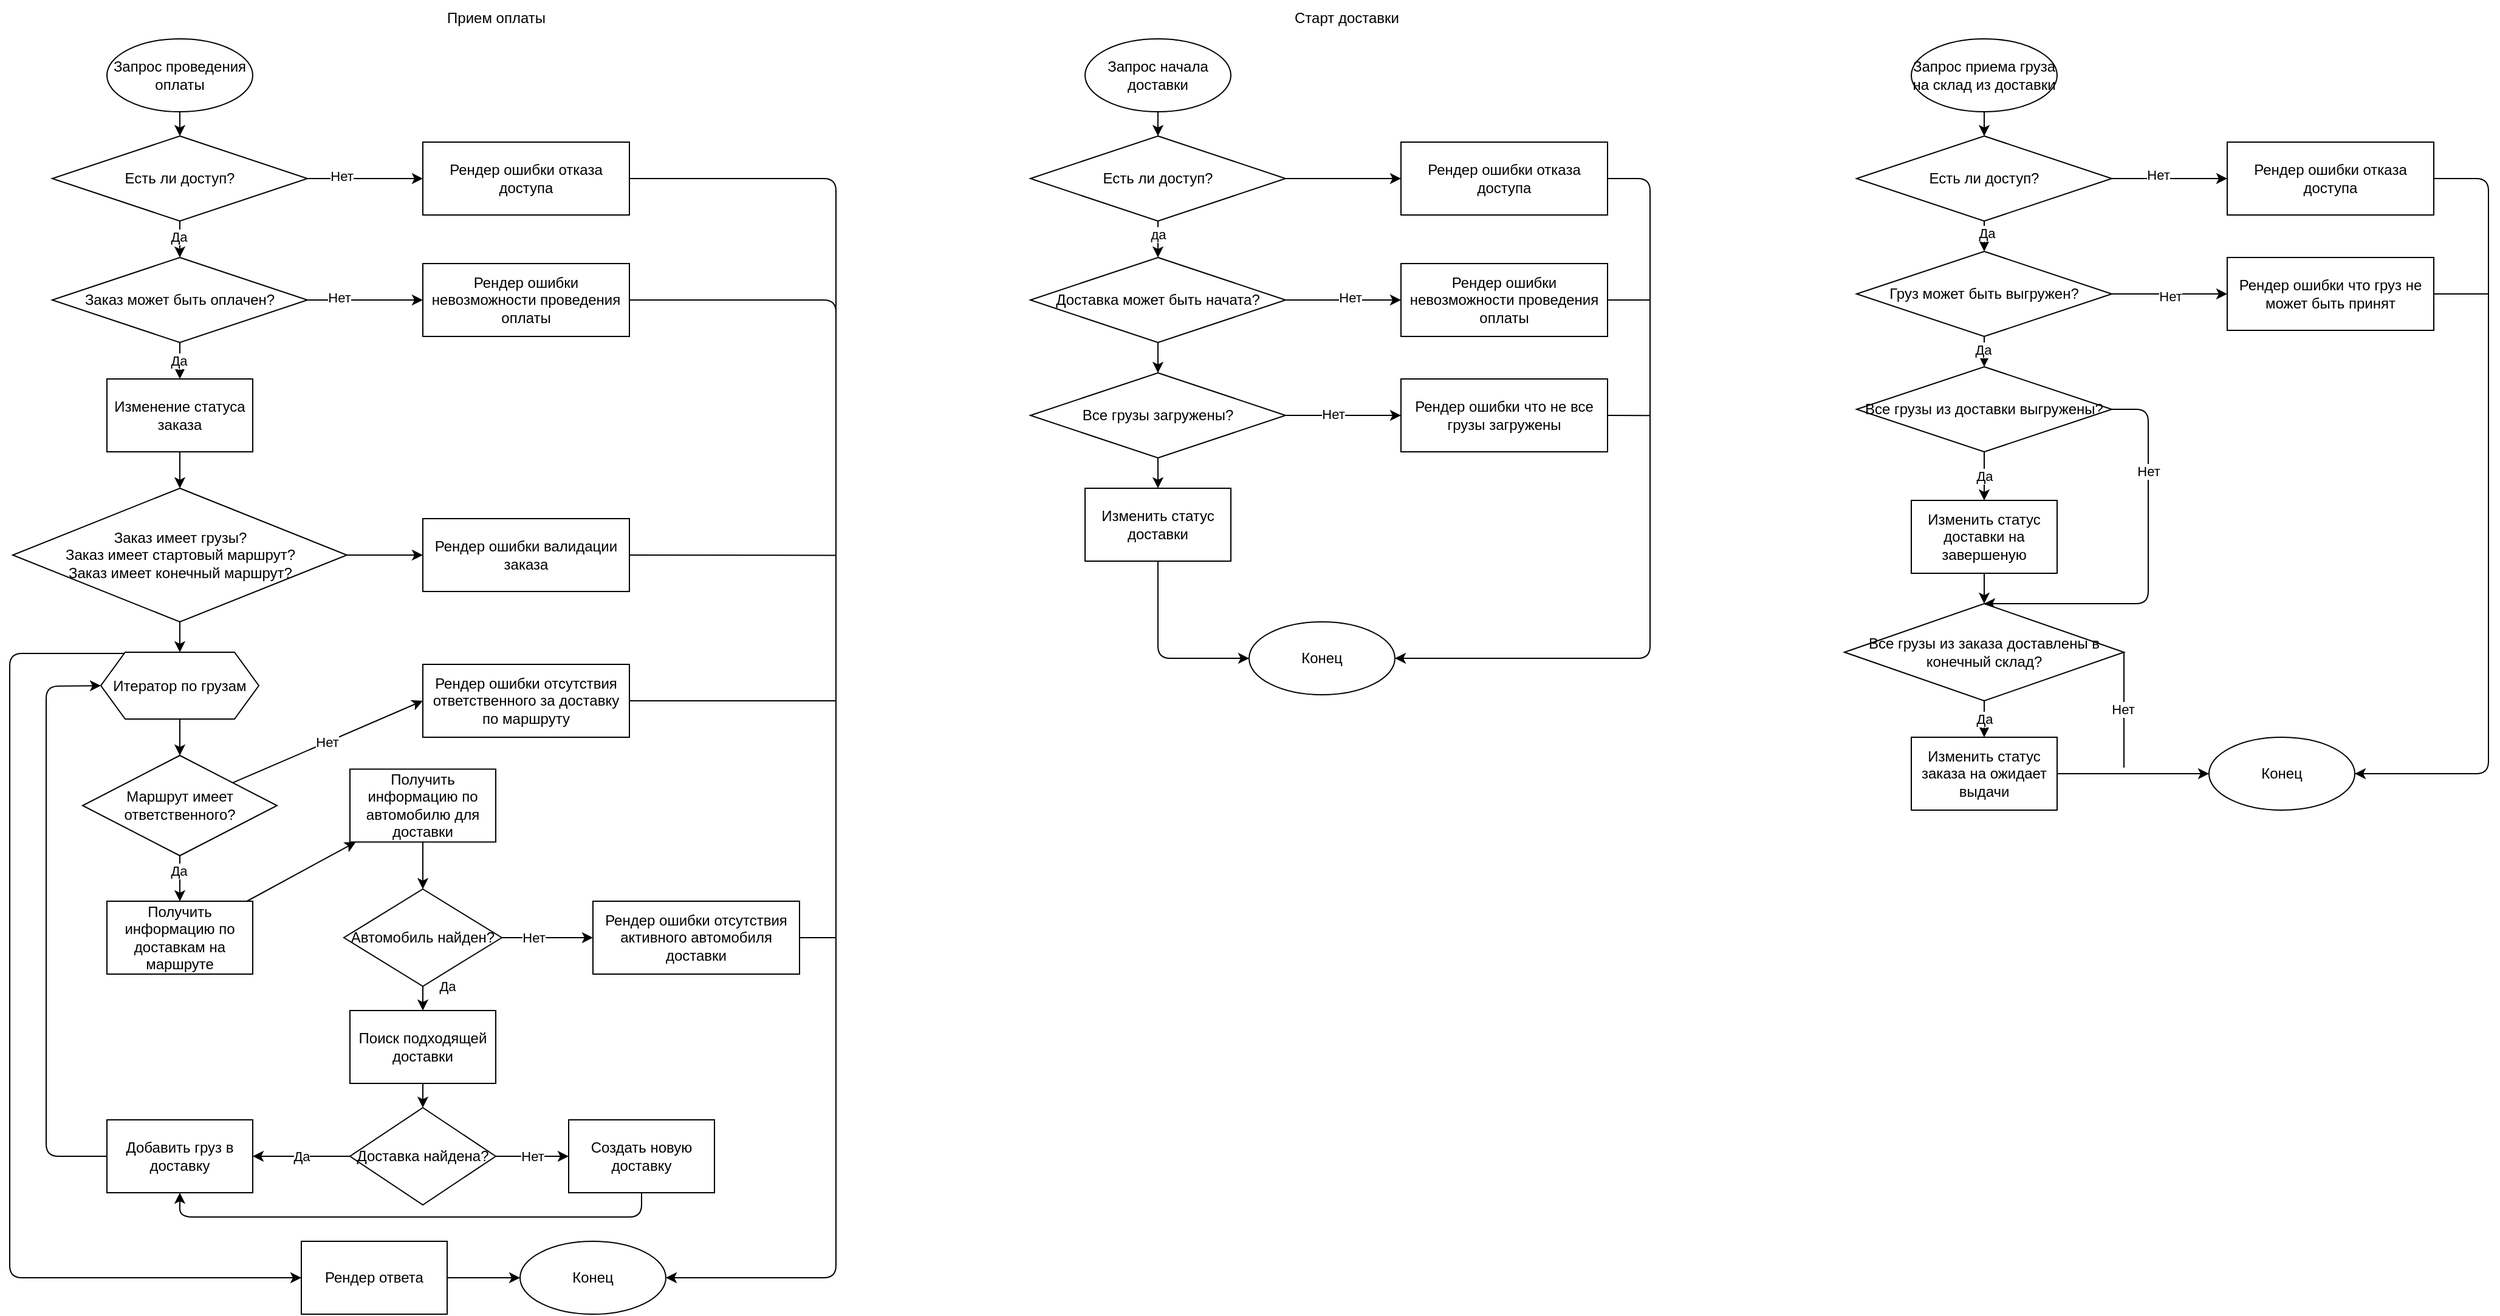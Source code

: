 <mxfile>
    <diagram id="8KB6YMQAkkgc4JgXTkol" name="Страница — 1">
        <mxGraphModel dx="1489" dy="953" grid="1" gridSize="10" guides="1" tooltips="1" connect="1" arrows="1" fold="1" page="1" pageScale="1" pageWidth="827" pageHeight="1169" math="0" shadow="0">
            <root>
                <mxCell id="0"/>
                <mxCell id="1" parent="0"/>
                <mxCell id="4" value="" style="edgeStyle=none;html=1;" edge="1" parent="1" source="2" target="3">
                    <mxGeometry relative="1" as="geometry"/>
                </mxCell>
                <mxCell id="2" value="Запрос проведения оплаты" style="ellipse;whiteSpace=wrap;html=1;" vertex="1" parent="1">
                    <mxGeometry x="160" y="40" width="120" height="60" as="geometry"/>
                </mxCell>
                <mxCell id="6" value="" style="edgeStyle=none;html=1;" edge="1" parent="1" source="3" target="5">
                    <mxGeometry relative="1" as="geometry"/>
                </mxCell>
                <mxCell id="9" value="Да" style="edgeLabel;html=1;align=center;verticalAlign=middle;resizable=0;points=[];" vertex="1" connectable="0" parent="6">
                    <mxGeometry x="-0.136" y="-1" relative="1" as="geometry">
                        <mxPoint as="offset"/>
                    </mxGeometry>
                </mxCell>
                <mxCell id="62" value="" style="edgeStyle=none;html=1;" edge="1" parent="1" source="3" target="61">
                    <mxGeometry relative="1" as="geometry"/>
                </mxCell>
                <mxCell id="80" value="Нет" style="edgeLabel;html=1;align=center;verticalAlign=middle;resizable=0;points=[];" vertex="1" connectable="0" parent="62">
                    <mxGeometry x="-0.418" y="2" relative="1" as="geometry">
                        <mxPoint as="offset"/>
                    </mxGeometry>
                </mxCell>
                <mxCell id="3" value="Есть ли доступ?" style="rhombus;whiteSpace=wrap;html=1;" vertex="1" parent="1">
                    <mxGeometry x="115" y="120" width="210" height="70" as="geometry"/>
                </mxCell>
                <mxCell id="8" value="" style="edgeStyle=none;html=1;" edge="1" parent="1" source="5" target="7">
                    <mxGeometry relative="1" as="geometry"/>
                </mxCell>
                <mxCell id="10" value="Да" style="edgeLabel;html=1;align=center;verticalAlign=middle;resizable=0;points=[];" vertex="1" connectable="0" parent="8">
                    <mxGeometry x="0.012" y="-1" relative="1" as="geometry">
                        <mxPoint as="offset"/>
                    </mxGeometry>
                </mxCell>
                <mxCell id="56" value="" style="edgeStyle=none;html=1;" edge="1" parent="1" source="5" target="54">
                    <mxGeometry relative="1" as="geometry"/>
                </mxCell>
                <mxCell id="81" value="Нет" style="edgeLabel;html=1;align=center;verticalAlign=middle;resizable=0;points=[];" vertex="1" connectable="0" parent="56">
                    <mxGeometry x="-0.455" y="2" relative="1" as="geometry">
                        <mxPoint as="offset"/>
                    </mxGeometry>
                </mxCell>
                <mxCell id="5" value="Заказ может быть оплачен?" style="rhombus;whiteSpace=wrap;html=1;" vertex="1" parent="1">
                    <mxGeometry x="115" y="220" width="210" height="70" as="geometry"/>
                </mxCell>
                <mxCell id="12" value="" style="edgeStyle=none;html=1;" edge="1" parent="1" source="7" target="11">
                    <mxGeometry relative="1" as="geometry"/>
                </mxCell>
                <mxCell id="7" value="Изменение статуса заказа" style="whiteSpace=wrap;html=1;" vertex="1" parent="1">
                    <mxGeometry x="160" y="320" width="120" height="60" as="geometry"/>
                </mxCell>
                <mxCell id="46" style="edgeStyle=none;html=1;entryX=0.5;entryY=0;entryDx=0;entryDy=0;" edge="1" parent="1" source="11" target="15">
                    <mxGeometry relative="1" as="geometry"/>
                </mxCell>
                <mxCell id="55" value="" style="edgeStyle=none;html=1;" edge="1" parent="1" source="11" target="53">
                    <mxGeometry relative="1" as="geometry"/>
                </mxCell>
                <mxCell id="11" value="Заказ имеет грузы?&lt;div&gt;Заказ имеет стартовый маршрут?&lt;/div&gt;&lt;div&gt;Заказ имеет конечный маршрут?&lt;/div&gt;" style="rhombus;whiteSpace=wrap;html=1;" vertex="1" parent="1">
                    <mxGeometry x="82.5" y="410" width="275" height="110" as="geometry"/>
                </mxCell>
                <mxCell id="17" value="" style="edgeStyle=none;html=1;" edge="1" parent="1" source="15" target="16">
                    <mxGeometry relative="1" as="geometry"/>
                </mxCell>
                <mxCell id="48" value="" style="edgeStyle=none;html=1;entryX=0;entryY=0.5;entryDx=0;entryDy=0;exitX=0.153;exitY=0.019;exitDx=0;exitDy=0;exitPerimeter=0;" edge="1" parent="1" source="15" target="47">
                    <mxGeometry relative="1" as="geometry">
                        <mxPoint x="329.999" y="572.583" as="sourcePoint"/>
                        <mxPoint x="689.793" y="641.25" as="targetPoint"/>
                        <Array as="points">
                            <mxPoint x="80" y="546"/>
                            <mxPoint x="80" y="1060"/>
                        </Array>
                    </mxGeometry>
                </mxCell>
                <mxCell id="15" value="Итератор по грузам" style="shape=hexagon;perimeter=hexagonPerimeter2;whiteSpace=wrap;html=1;fixedSize=1;" vertex="1" parent="1">
                    <mxGeometry x="155" y="545" width="130" height="55" as="geometry"/>
                </mxCell>
                <mxCell id="28" value="" style="edgeStyle=none;html=1;" edge="1" parent="1" source="16" target="27">
                    <mxGeometry relative="1" as="geometry"/>
                </mxCell>
                <mxCell id="68" value="Да" style="edgeLabel;html=1;align=center;verticalAlign=middle;resizable=0;points=[];" vertex="1" connectable="0" parent="28">
                    <mxGeometry x="-0.337" y="-1" relative="1" as="geometry">
                        <mxPoint as="offset"/>
                    </mxGeometry>
                </mxCell>
                <mxCell id="66" style="edgeStyle=none;html=1;entryX=0;entryY=0.5;entryDx=0;entryDy=0;" edge="1" parent="1" source="16" target="65">
                    <mxGeometry relative="1" as="geometry"/>
                </mxCell>
                <mxCell id="67" value="Нет" style="edgeLabel;html=1;align=center;verticalAlign=middle;resizable=0;points=[];" vertex="1" connectable="0" parent="66">
                    <mxGeometry x="-0.006" relative="1" as="geometry">
                        <mxPoint as="offset"/>
                    </mxGeometry>
                </mxCell>
                <mxCell id="16" value="Маршрут имеет ответственного?" style="rhombus;whiteSpace=wrap;html=1;" vertex="1" parent="1">
                    <mxGeometry x="140" y="630" width="160" height="82.5" as="geometry"/>
                </mxCell>
                <mxCell id="26" style="edgeStyle=none;html=1;entryX=0;entryY=0.5;entryDx=0;entryDy=0;" edge="1" parent="1" source="24" target="15">
                    <mxGeometry relative="1" as="geometry">
                        <Array as="points">
                            <mxPoint x="110" y="960"/>
                            <mxPoint x="110" y="573"/>
                        </Array>
                    </mxGeometry>
                </mxCell>
                <mxCell id="24" value="Добавить груз в доставку" style="whiteSpace=wrap;html=1;" vertex="1" parent="1">
                    <mxGeometry x="160" y="930" width="120" height="60" as="geometry"/>
                </mxCell>
                <mxCell id="30" value="" style="edgeStyle=none;html=1;" edge="1" parent="1" source="27" target="29">
                    <mxGeometry relative="1" as="geometry"/>
                </mxCell>
                <mxCell id="27" value="Получить информацию по доставкам на маршруте" style="whiteSpace=wrap;html=1;" vertex="1" parent="1">
                    <mxGeometry x="160" y="750" width="120" height="60" as="geometry"/>
                </mxCell>
                <mxCell id="32" value="" style="edgeStyle=none;html=1;" edge="1" parent="1" source="29" target="31">
                    <mxGeometry relative="1" as="geometry"/>
                </mxCell>
                <mxCell id="29" value="Получить информацию по автомобилю для доставки" style="whiteSpace=wrap;html=1;" vertex="1" parent="1">
                    <mxGeometry x="360" y="641.25" width="120" height="60" as="geometry"/>
                </mxCell>
                <mxCell id="36" value="Да" style="edgeStyle=none;html=1;" edge="1" parent="1" source="31" target="35">
                    <mxGeometry x="-1" y="20" relative="1" as="geometry">
                        <mxPoint as="offset"/>
                    </mxGeometry>
                </mxCell>
                <mxCell id="57" value="" style="edgeStyle=none;html=1;" edge="1" parent="1" source="31" target="52">
                    <mxGeometry relative="1" as="geometry"/>
                </mxCell>
                <mxCell id="64" value="Нет" style="edgeLabel;html=1;align=center;verticalAlign=middle;resizable=0;points=[];" vertex="1" connectable="0" parent="57">
                    <mxGeometry x="-0.318" relative="1" as="geometry">
                        <mxPoint as="offset"/>
                    </mxGeometry>
                </mxCell>
                <mxCell id="31" value="Автомобиль найден?" style="rhombus;whiteSpace=wrap;html=1;" vertex="1" parent="1">
                    <mxGeometry x="355" y="740" width="130" height="80" as="geometry"/>
                </mxCell>
                <mxCell id="38" value="" style="edgeStyle=none;html=1;" edge="1" parent="1" source="35" target="37">
                    <mxGeometry relative="1" as="geometry"/>
                </mxCell>
                <mxCell id="35" value="Поиск подходящей доставки" style="whiteSpace=wrap;html=1;" vertex="1" parent="1">
                    <mxGeometry x="360" y="840" width="120" height="60" as="geometry"/>
                </mxCell>
                <mxCell id="41" value="Да" style="edgeStyle=none;html=1;entryX=1;entryY=0.5;entryDx=0;entryDy=0;" edge="1" parent="1" source="37" target="24">
                    <mxGeometry relative="1" as="geometry"/>
                </mxCell>
                <mxCell id="43" value="Нет" style="edgeStyle=none;html=1;" edge="1" parent="1" source="37" target="42">
                    <mxGeometry relative="1" as="geometry"/>
                </mxCell>
                <mxCell id="37" value="Доставка найдена?" style="rhombus;whiteSpace=wrap;html=1;" vertex="1" parent="1">
                    <mxGeometry x="360" y="920" width="120" height="80" as="geometry"/>
                </mxCell>
                <mxCell id="44" style="edgeStyle=none;html=1;entryX=0.5;entryY=1;entryDx=0;entryDy=0;" edge="1" parent="1" source="42" target="24">
                    <mxGeometry relative="1" as="geometry">
                        <Array as="points">
                            <mxPoint x="600" y="1010"/>
                            <mxPoint x="220" y="1010"/>
                        </Array>
                    </mxGeometry>
                </mxCell>
                <mxCell id="42" value="Создать новую доставку" style="whiteSpace=wrap;html=1;" vertex="1" parent="1">
                    <mxGeometry x="540" y="930" width="120" height="60" as="geometry"/>
                </mxCell>
                <mxCell id="51" value="" style="edgeStyle=none;html=1;" edge="1" parent="1" source="47" target="50">
                    <mxGeometry relative="1" as="geometry"/>
                </mxCell>
                <mxCell id="47" value="Рендер ответа" style="whiteSpace=wrap;html=1;" vertex="1" parent="1">
                    <mxGeometry x="320" y="1030" width="120" height="60" as="geometry"/>
                </mxCell>
                <mxCell id="50" value="Конец" style="ellipse;whiteSpace=wrap;html=1;" vertex="1" parent="1">
                    <mxGeometry x="500" y="1030" width="120" height="60" as="geometry"/>
                </mxCell>
                <mxCell id="59" style="edgeStyle=none;html=1;exitX=1;exitY=0.5;exitDx=0;exitDy=0;endArrow=none;endFill=0;" edge="1" parent="1" source="52">
                    <mxGeometry relative="1" as="geometry">
                        <mxPoint x="760" y="780" as="targetPoint"/>
                    </mxGeometry>
                </mxCell>
                <mxCell id="52" value="Рендер ошибки отсутствия активного автомобиля доставки" style="whiteSpace=wrap;html=1;" vertex="1" parent="1">
                    <mxGeometry x="560" y="750" width="170" height="60" as="geometry"/>
                </mxCell>
                <mxCell id="60" style="edgeStyle=none;html=1;exitX=1;exitY=0.5;exitDx=0;exitDy=0;endArrow=none;endFill=0;" edge="1" parent="1" source="53">
                    <mxGeometry relative="1" as="geometry">
                        <mxPoint x="760" y="465.243" as="targetPoint"/>
                    </mxGeometry>
                </mxCell>
                <mxCell id="53" value="Рендер ошибки валидации заказа" style="whiteSpace=wrap;html=1;" vertex="1" parent="1">
                    <mxGeometry x="420" y="435" width="170" height="60" as="geometry"/>
                </mxCell>
                <mxCell id="58" style="edgeStyle=none;html=1;entryX=1;entryY=0.5;entryDx=0;entryDy=0;" edge="1" parent="1" source="54" target="50">
                    <mxGeometry relative="1" as="geometry">
                        <Array as="points">
                            <mxPoint x="760" y="255"/>
                            <mxPoint x="760" y="1060"/>
                        </Array>
                    </mxGeometry>
                </mxCell>
                <mxCell id="54" value="Рендер ошибки невозможности проведения оплаты" style="whiteSpace=wrap;html=1;" vertex="1" parent="1">
                    <mxGeometry x="420" y="225" width="170" height="60" as="geometry"/>
                </mxCell>
                <mxCell id="63" style="edgeStyle=none;html=1;endArrow=none;endFill=0;" edge="1" parent="1" source="61">
                    <mxGeometry relative="1" as="geometry">
                        <mxPoint x="760" y="270" as="targetPoint"/>
                        <Array as="points">
                            <mxPoint x="760" y="155"/>
                        </Array>
                    </mxGeometry>
                </mxCell>
                <mxCell id="61" value="Рендер ошибки отказа доступа" style="whiteSpace=wrap;html=1;" vertex="1" parent="1">
                    <mxGeometry x="420" y="125" width="170" height="60" as="geometry"/>
                </mxCell>
                <mxCell id="69" style="edgeStyle=none;html=1;endArrow=none;endFill=0;" edge="1" parent="1" source="65">
                    <mxGeometry relative="1" as="geometry">
                        <mxPoint x="760.0" y="585" as="targetPoint"/>
                    </mxGeometry>
                </mxCell>
                <mxCell id="65" value="Рендер ошибки отсутствия ответственного за доставку по маршруту" style="whiteSpace=wrap;html=1;" vertex="1" parent="1">
                    <mxGeometry x="420" y="555" width="170" height="60" as="geometry"/>
                </mxCell>
                <mxCell id="75" value="" style="edgeStyle=none;html=1;" edge="1" parent="1" source="70" target="71">
                    <mxGeometry relative="1" as="geometry"/>
                </mxCell>
                <mxCell id="70" value="Запрос начала доставки" style="ellipse;whiteSpace=wrap;html=1;" vertex="1" parent="1">
                    <mxGeometry x="965" y="40" width="120" height="60" as="geometry"/>
                </mxCell>
                <mxCell id="76" value="" style="edgeStyle=none;html=1;" edge="1" parent="1" source="71" target="74">
                    <mxGeometry relative="1" as="geometry"/>
                </mxCell>
                <mxCell id="77" value="" style="edgeStyle=none;html=1;" edge="1" parent="1" source="71" target="72">
                    <mxGeometry relative="1" as="geometry"/>
                </mxCell>
                <mxCell id="82" value="да" style="edgeLabel;html=1;align=center;verticalAlign=middle;resizable=0;points=[];" vertex="1" connectable="0" parent="77">
                    <mxGeometry x="-0.263" relative="1" as="geometry">
                        <mxPoint as="offset"/>
                    </mxGeometry>
                </mxCell>
                <mxCell id="71" value="Есть ли доступ?" style="rhombus;whiteSpace=wrap;html=1;" vertex="1" parent="1">
                    <mxGeometry x="920" y="120" width="210" height="70" as="geometry"/>
                </mxCell>
                <mxCell id="78" value="" style="edgeStyle=none;html=1;" edge="1" parent="1" source="72" target="73">
                    <mxGeometry relative="1" as="geometry"/>
                </mxCell>
                <mxCell id="79" value="Нет" style="edgeLabel;html=1;align=center;verticalAlign=middle;resizable=0;points=[];" vertex="1" connectable="0" parent="78">
                    <mxGeometry x="0.121" y="2" relative="1" as="geometry">
                        <mxPoint as="offset"/>
                    </mxGeometry>
                </mxCell>
                <mxCell id="84" value="" style="edgeStyle=none;html=1;" edge="1" parent="1" source="72" target="83">
                    <mxGeometry relative="1" as="geometry"/>
                </mxCell>
                <mxCell id="72" value="Доставка может быть начата?" style="rhombus;whiteSpace=wrap;html=1;" vertex="1" parent="1">
                    <mxGeometry x="920" y="220" width="210" height="70" as="geometry"/>
                </mxCell>
                <mxCell id="95" style="edgeStyle=none;html=1;endArrow=none;endFill=0;" edge="1" parent="1" source="73">
                    <mxGeometry relative="1" as="geometry">
                        <mxPoint x="1430.0" y="255" as="targetPoint"/>
                    </mxGeometry>
                </mxCell>
                <mxCell id="73" value="Рендер ошибки невозможности проведения оплаты" style="whiteSpace=wrap;html=1;" vertex="1" parent="1">
                    <mxGeometry x="1225" y="225" width="170" height="60" as="geometry"/>
                </mxCell>
                <mxCell id="94" style="edgeStyle=none;html=1;exitX=1;exitY=0.5;exitDx=0;exitDy=0;entryX=1;entryY=0.5;entryDx=0;entryDy=0;" edge="1" parent="1" source="74" target="92">
                    <mxGeometry relative="1" as="geometry">
                        <Array as="points">
                            <mxPoint x="1430" y="155"/>
                            <mxPoint x="1430" y="550"/>
                        </Array>
                    </mxGeometry>
                </mxCell>
                <mxCell id="74" value="Рендер ошибки отказа доступа" style="whiteSpace=wrap;html=1;" vertex="1" parent="1">
                    <mxGeometry x="1225" y="125" width="170" height="60" as="geometry"/>
                </mxCell>
                <mxCell id="88" value="" style="edgeStyle=none;html=1;" edge="1" parent="1" source="83" target="87">
                    <mxGeometry relative="1" as="geometry"/>
                </mxCell>
                <mxCell id="89" value="Нет" style="edgeLabel;html=1;align=center;verticalAlign=middle;resizable=0;points=[];" vertex="1" connectable="0" parent="88">
                    <mxGeometry x="-0.189" y="1" relative="1" as="geometry">
                        <mxPoint as="offset"/>
                    </mxGeometry>
                </mxCell>
                <mxCell id="91" value="" style="edgeStyle=none;html=1;" edge="1" parent="1" source="83" target="90">
                    <mxGeometry relative="1" as="geometry"/>
                </mxCell>
                <mxCell id="83" value="Все грузы загружены?" style="rhombus;whiteSpace=wrap;html=1;" vertex="1" parent="1">
                    <mxGeometry x="920" y="315" width="210" height="70" as="geometry"/>
                </mxCell>
                <mxCell id="96" style="edgeStyle=none;html=1;exitX=1;exitY=0.5;exitDx=0;exitDy=0;endArrow=none;endFill=0;" edge="1" parent="1" source="87">
                    <mxGeometry relative="1" as="geometry">
                        <mxPoint x="1430.0" y="350.182" as="targetPoint"/>
                    </mxGeometry>
                </mxCell>
                <mxCell id="87" value="Рендер ошибки что не все грузы загружены" style="whiteSpace=wrap;html=1;" vertex="1" parent="1">
                    <mxGeometry x="1225" y="320" width="170" height="60" as="geometry"/>
                </mxCell>
                <mxCell id="93" style="edgeStyle=none;html=1;entryX=0;entryY=0.5;entryDx=0;entryDy=0;" edge="1" parent="1" source="90" target="92">
                    <mxGeometry relative="1" as="geometry">
                        <Array as="points">
                            <mxPoint x="1025" y="550"/>
                        </Array>
                    </mxGeometry>
                </mxCell>
                <mxCell id="90" value="Изменить статус доставки" style="whiteSpace=wrap;html=1;" vertex="1" parent="1">
                    <mxGeometry x="965" y="410" width="120" height="60" as="geometry"/>
                </mxCell>
                <mxCell id="92" value="Конец" style="ellipse;whiteSpace=wrap;html=1;" vertex="1" parent="1">
                    <mxGeometry x="1100" y="520" width="120" height="60" as="geometry"/>
                </mxCell>
                <mxCell id="97" value="Старт доставки" style="text;html=1;align=center;verticalAlign=middle;resizable=0;points=[];autosize=1;strokeColor=none;fillColor=none;" vertex="1" parent="1">
                    <mxGeometry x="1125" y="8" width="110" height="30" as="geometry"/>
                </mxCell>
                <mxCell id="99" value="Прием оплаты" style="text;html=1;align=center;verticalAlign=middle;resizable=0;points=[];autosize=1;strokeColor=none;fillColor=none;" vertex="1" parent="1">
                    <mxGeometry x="425" y="8" width="110" height="30" as="geometry"/>
                </mxCell>
                <mxCell id="100" value="" style="edgeStyle=none;html=1;" edge="1" parent="1" source="101" target="103">
                    <mxGeometry relative="1" as="geometry"/>
                </mxCell>
                <mxCell id="101" value="Запрос приема груза на склад из доставки" style="ellipse;whiteSpace=wrap;html=1;" vertex="1" parent="1">
                    <mxGeometry x="1645" y="40" width="120" height="60" as="geometry"/>
                </mxCell>
                <mxCell id="102" value="" style="edgeStyle=none;html=1;" edge="1" parent="1" source="103" target="104">
                    <mxGeometry relative="1" as="geometry"/>
                </mxCell>
                <mxCell id="116" value="Нет" style="edgeLabel;html=1;align=center;verticalAlign=middle;resizable=0;points=[];" vertex="1" connectable="0" parent="102">
                    <mxGeometry x="-0.197" y="3" relative="1" as="geometry">
                        <mxPoint as="offset"/>
                    </mxGeometry>
                </mxCell>
                <mxCell id="106" value="" style="edgeStyle=none;html=1;" edge="1" parent="1" source="103" target="105">
                    <mxGeometry relative="1" as="geometry"/>
                </mxCell>
                <mxCell id="114" value="Да" style="edgeLabel;html=1;align=center;verticalAlign=middle;resizable=0;points=[];" vertex="1" connectable="0" parent="106">
                    <mxGeometry x="-0.232" y="2" relative="1" as="geometry">
                        <mxPoint as="offset"/>
                    </mxGeometry>
                </mxCell>
                <mxCell id="103" value="Есть ли доступ?" style="rhombus;whiteSpace=wrap;html=1;" vertex="1" parent="1">
                    <mxGeometry x="1600" y="120" width="210" height="70" as="geometry"/>
                </mxCell>
                <mxCell id="127" style="edgeStyle=none;html=1;entryX=1;entryY=0.5;entryDx=0;entryDy=0;" edge="1" parent="1" source="104" target="123">
                    <mxGeometry relative="1" as="geometry">
                        <Array as="points">
                            <mxPoint x="2120" y="155"/>
                            <mxPoint x="2120" y="645"/>
                        </Array>
                    </mxGeometry>
                </mxCell>
                <mxCell id="104" value="Рендер ошибки отказа доступа" style="whiteSpace=wrap;html=1;" vertex="1" parent="1">
                    <mxGeometry x="1905" y="125" width="170" height="60" as="geometry"/>
                </mxCell>
                <mxCell id="108" value="" style="edgeStyle=none;html=1;" edge="1" parent="1" source="105" target="107">
                    <mxGeometry relative="1" as="geometry"/>
                </mxCell>
                <mxCell id="115" value="Нет" style="edgeLabel;html=1;align=center;verticalAlign=middle;resizable=0;points=[];" vertex="1" connectable="0" parent="108">
                    <mxGeometry x="-0.005" y="-2" relative="1" as="geometry">
                        <mxPoint as="offset"/>
                    </mxGeometry>
                </mxCell>
                <mxCell id="110" value="" style="edgeStyle=none;html=1;" edge="1" parent="1" source="105" target="109">
                    <mxGeometry relative="1" as="geometry"/>
                </mxCell>
                <mxCell id="113" value="Да" style="edgeLabel;html=1;align=center;verticalAlign=middle;resizable=0;points=[];" vertex="1" connectable="0" parent="110">
                    <mxGeometry x="-0.171" y="-1" relative="1" as="geometry">
                        <mxPoint as="offset"/>
                    </mxGeometry>
                </mxCell>
                <mxCell id="105" value="Груз может быть выгружен?" style="rhombus;whiteSpace=wrap;html=1;" vertex="1" parent="1">
                    <mxGeometry x="1600" y="215" width="210" height="70" as="geometry"/>
                </mxCell>
                <mxCell id="128" style="edgeStyle=none;html=1;endArrow=none;endFill=0;" edge="1" parent="1" source="107">
                    <mxGeometry relative="1" as="geometry">
                        <mxPoint x="2120" y="250" as="targetPoint"/>
                    </mxGeometry>
                </mxCell>
                <mxCell id="107" value="Рендер ошибки что груз не может быть принят" style="whiteSpace=wrap;html=1;" vertex="1" parent="1">
                    <mxGeometry x="1905" y="220" width="170" height="60" as="geometry"/>
                </mxCell>
                <mxCell id="112" value="Да" style="edgeStyle=none;html=1;" edge="1" parent="1" source="109" target="111">
                    <mxGeometry relative="1" as="geometry"/>
                </mxCell>
                <mxCell id="119" style="edgeStyle=none;html=1;entryX=0.5;entryY=0;entryDx=0;entryDy=0;" edge="1" parent="1" source="109" target="117">
                    <mxGeometry relative="1" as="geometry">
                        <Array as="points">
                            <mxPoint x="1840" y="345"/>
                            <mxPoint x="1840" y="505"/>
                        </Array>
                    </mxGeometry>
                </mxCell>
                <mxCell id="120" value="Нет" style="edgeLabel;html=1;align=center;verticalAlign=middle;resizable=0;points=[];" vertex="1" connectable="0" parent="119">
                    <mxGeometry x="-0.505" relative="1" as="geometry">
                        <mxPoint as="offset"/>
                    </mxGeometry>
                </mxCell>
                <mxCell id="109" value="Все грузы из доставки выгружены?" style="rhombus;whiteSpace=wrap;html=1;" vertex="1" parent="1">
                    <mxGeometry x="1600" y="310" width="210" height="70" as="geometry"/>
                </mxCell>
                <mxCell id="118" value="" style="edgeStyle=none;html=1;" edge="1" parent="1" source="111" target="117">
                    <mxGeometry relative="1" as="geometry"/>
                </mxCell>
                <mxCell id="111" value="Изменить статус доставки на завершеную" style="whiteSpace=wrap;html=1;" vertex="1" parent="1">
                    <mxGeometry x="1645" y="420" width="120" height="60" as="geometry"/>
                </mxCell>
                <mxCell id="122" value="Да" style="edgeStyle=none;html=1;" edge="1" parent="1" source="117" target="121">
                    <mxGeometry relative="1" as="geometry"/>
                </mxCell>
                <mxCell id="125" style="edgeStyle=none;html=1;exitX=1;exitY=0.5;exitDx=0;exitDy=0;endArrow=none;endFill=0;" edge="1" parent="1" source="117">
                    <mxGeometry relative="1" as="geometry">
                        <mxPoint x="1820" y="640" as="targetPoint"/>
                    </mxGeometry>
                </mxCell>
                <mxCell id="126" value="Нет" style="edgeLabel;html=1;align=center;verticalAlign=middle;resizable=0;points=[];" vertex="1" connectable="0" parent="125">
                    <mxGeometry x="-0.019" y="-1" relative="1" as="geometry">
                        <mxPoint as="offset"/>
                    </mxGeometry>
                </mxCell>
                <mxCell id="117" value="Все грузы из заказа доставлены в конечный склад?" style="rhombus;whiteSpace=wrap;html=1;" vertex="1" parent="1">
                    <mxGeometry x="1590" y="505" width="230" height="80" as="geometry"/>
                </mxCell>
                <mxCell id="121" value="Изменить статус заказа на ожидает выдачи" style="whiteSpace=wrap;html=1;" vertex="1" parent="1">
                    <mxGeometry x="1645" y="615" width="120" height="60" as="geometry"/>
                </mxCell>
                <mxCell id="123" value="Конец" style="ellipse;whiteSpace=wrap;html=1;" vertex="1" parent="1">
                    <mxGeometry x="1890" y="615" width="120" height="60" as="geometry"/>
                </mxCell>
                <mxCell id="124" style="edgeStyle=none;html=1;entryX=0;entryY=0.5;entryDx=0;entryDy=0;" edge="1" parent="1" source="121" target="123">
                    <mxGeometry relative="1" as="geometry"/>
                </mxCell>
            </root>
        </mxGraphModel>
    </diagram>
</mxfile>